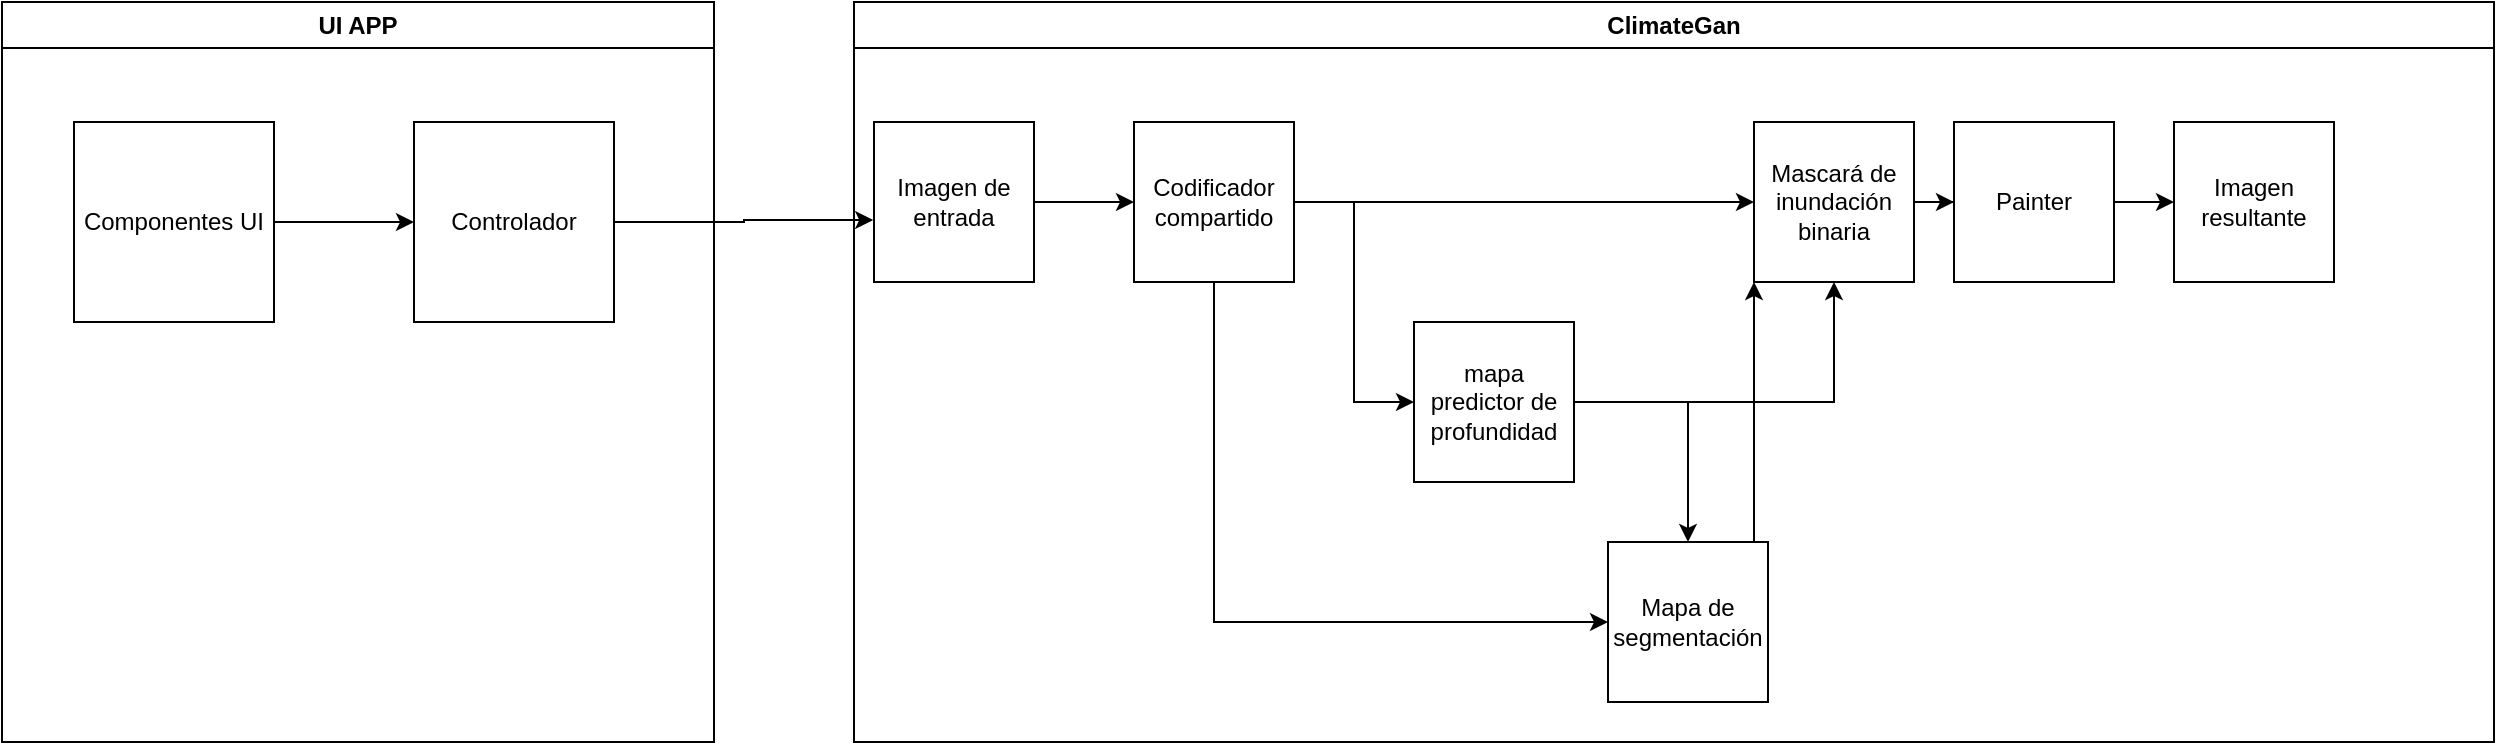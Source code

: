 <mxfile version="20.6.0" type="github">
  <diagram id="PkX0n2hHhriyE0iEJCN8" name="Página-1">
    <mxGraphModel dx="1767" dy="960" grid="1" gridSize="10" guides="1" tooltips="1" connect="1" arrows="1" fold="1" page="1" pageScale="1" pageWidth="827" pageHeight="1169" math="0" shadow="0">
      <root>
        <mxCell id="0" />
        <mxCell id="1" parent="0" />
        <mxCell id="YIxzeGBdhdy5ok2xbN9M-1" value="UI APP" style="swimlane;whiteSpace=wrap;html=1;" vertex="1" parent="1">
          <mxGeometry x="24" y="110" width="356" height="370" as="geometry" />
        </mxCell>
        <mxCell id="YIxzeGBdhdy5ok2xbN9M-25" style="edgeStyle=orthogonalEdgeStyle;rounded=0;orthogonalLoop=1;jettySize=auto;html=1;entryX=0;entryY=0.5;entryDx=0;entryDy=0;" edge="1" parent="YIxzeGBdhdy5ok2xbN9M-1" source="YIxzeGBdhdy5ok2xbN9M-21" target="YIxzeGBdhdy5ok2xbN9M-22">
          <mxGeometry relative="1" as="geometry" />
        </mxCell>
        <mxCell id="YIxzeGBdhdy5ok2xbN9M-21" value="Componentes UI" style="whiteSpace=wrap;html=1;aspect=fixed;" vertex="1" parent="YIxzeGBdhdy5ok2xbN9M-1">
          <mxGeometry x="36" y="60" width="100" height="100" as="geometry" />
        </mxCell>
        <mxCell id="YIxzeGBdhdy5ok2xbN9M-22" value="Controlador" style="whiteSpace=wrap;html=1;aspect=fixed;" vertex="1" parent="YIxzeGBdhdy5ok2xbN9M-1">
          <mxGeometry x="206" y="60" width="100" height="100" as="geometry" />
        </mxCell>
        <mxCell id="YIxzeGBdhdy5ok2xbN9M-2" value="ClimateGan" style="swimlane;whiteSpace=wrap;html=1;" vertex="1" parent="1">
          <mxGeometry x="450" y="110" width="820" height="370" as="geometry" />
        </mxCell>
        <mxCell id="YIxzeGBdhdy5ok2xbN9M-7" style="edgeStyle=orthogonalEdgeStyle;rounded=0;orthogonalLoop=1;jettySize=auto;html=1;entryX=0;entryY=0.5;entryDx=0;entryDy=0;" edge="1" parent="YIxzeGBdhdy5ok2xbN9M-2" source="YIxzeGBdhdy5ok2xbN9M-3" target="YIxzeGBdhdy5ok2xbN9M-4">
          <mxGeometry relative="1" as="geometry" />
        </mxCell>
        <mxCell id="YIxzeGBdhdy5ok2xbN9M-8" style="edgeStyle=orthogonalEdgeStyle;rounded=0;orthogonalLoop=1;jettySize=auto;html=1;entryX=0;entryY=0.5;entryDx=0;entryDy=0;exitX=0.5;exitY=1;exitDx=0;exitDy=0;" edge="1" parent="YIxzeGBdhdy5ok2xbN9M-2" source="YIxzeGBdhdy5ok2xbN9M-3" target="YIxzeGBdhdy5ok2xbN9M-6">
          <mxGeometry relative="1" as="geometry">
            <Array as="points">
              <mxPoint x="180" y="310" />
            </Array>
          </mxGeometry>
        </mxCell>
        <mxCell id="YIxzeGBdhdy5ok2xbN9M-11" style="edgeStyle=orthogonalEdgeStyle;rounded=0;orthogonalLoop=1;jettySize=auto;html=1;" edge="1" parent="YIxzeGBdhdy5ok2xbN9M-2" source="YIxzeGBdhdy5ok2xbN9M-3" target="YIxzeGBdhdy5ok2xbN9M-10">
          <mxGeometry relative="1" as="geometry" />
        </mxCell>
        <mxCell id="YIxzeGBdhdy5ok2xbN9M-3" value="Codificador compartido" style="whiteSpace=wrap;html=1;aspect=fixed;" vertex="1" parent="YIxzeGBdhdy5ok2xbN9M-2">
          <mxGeometry x="140" y="60" width="80" height="80" as="geometry" />
        </mxCell>
        <mxCell id="YIxzeGBdhdy5ok2xbN9M-9" style="edgeStyle=orthogonalEdgeStyle;rounded=0;orthogonalLoop=1;jettySize=auto;html=1;" edge="1" parent="YIxzeGBdhdy5ok2xbN9M-2" source="YIxzeGBdhdy5ok2xbN9M-4" target="YIxzeGBdhdy5ok2xbN9M-6">
          <mxGeometry relative="1" as="geometry" />
        </mxCell>
        <mxCell id="YIxzeGBdhdy5ok2xbN9M-12" style="edgeStyle=orthogonalEdgeStyle;rounded=0;orthogonalLoop=1;jettySize=auto;html=1;entryX=0.5;entryY=1;entryDx=0;entryDy=0;" edge="1" parent="YIxzeGBdhdy5ok2xbN9M-2" source="YIxzeGBdhdy5ok2xbN9M-4" target="YIxzeGBdhdy5ok2xbN9M-10">
          <mxGeometry relative="1" as="geometry" />
        </mxCell>
        <mxCell id="YIxzeGBdhdy5ok2xbN9M-4" value="mapa predictor de profundidad" style="whiteSpace=wrap;html=1;aspect=fixed;" vertex="1" parent="YIxzeGBdhdy5ok2xbN9M-2">
          <mxGeometry x="280" y="160" width="80" height="80" as="geometry" />
        </mxCell>
        <mxCell id="YIxzeGBdhdy5ok2xbN9M-13" style="edgeStyle=orthogonalEdgeStyle;rounded=0;orthogonalLoop=1;jettySize=auto;html=1;" edge="1" parent="YIxzeGBdhdy5ok2xbN9M-2" source="YIxzeGBdhdy5ok2xbN9M-6" target="YIxzeGBdhdy5ok2xbN9M-10">
          <mxGeometry relative="1" as="geometry">
            <Array as="points">
              <mxPoint x="450" y="300" />
            </Array>
          </mxGeometry>
        </mxCell>
        <mxCell id="YIxzeGBdhdy5ok2xbN9M-6" value="Mapa de segmentación" style="whiteSpace=wrap;html=1;aspect=fixed;" vertex="1" parent="YIxzeGBdhdy5ok2xbN9M-2">
          <mxGeometry x="377" y="270" width="80" height="80" as="geometry" />
        </mxCell>
        <mxCell id="YIxzeGBdhdy5ok2xbN9M-15" style="edgeStyle=orthogonalEdgeStyle;rounded=0;orthogonalLoop=1;jettySize=auto;html=1;entryX=0;entryY=0.5;entryDx=0;entryDy=0;" edge="1" parent="YIxzeGBdhdy5ok2xbN9M-2" source="YIxzeGBdhdy5ok2xbN9M-10" target="YIxzeGBdhdy5ok2xbN9M-14">
          <mxGeometry relative="1" as="geometry" />
        </mxCell>
        <mxCell id="YIxzeGBdhdy5ok2xbN9M-10" value="Mascará de inundación binaria" style="whiteSpace=wrap;html=1;aspect=fixed;" vertex="1" parent="YIxzeGBdhdy5ok2xbN9M-2">
          <mxGeometry x="450" y="60" width="80" height="80" as="geometry" />
        </mxCell>
        <mxCell id="YIxzeGBdhdy5ok2xbN9M-17" style="edgeStyle=orthogonalEdgeStyle;rounded=0;orthogonalLoop=1;jettySize=auto;html=1;entryX=0;entryY=0.5;entryDx=0;entryDy=0;" edge="1" parent="YIxzeGBdhdy5ok2xbN9M-2" source="YIxzeGBdhdy5ok2xbN9M-14">
          <mxGeometry relative="1" as="geometry">
            <mxPoint x="660" y="100" as="targetPoint" />
          </mxGeometry>
        </mxCell>
        <mxCell id="YIxzeGBdhdy5ok2xbN9M-14" value="Painter" style="whiteSpace=wrap;html=1;aspect=fixed;" vertex="1" parent="YIxzeGBdhdy5ok2xbN9M-2">
          <mxGeometry x="550" y="60" width="80" height="80" as="geometry" />
        </mxCell>
        <mxCell id="YIxzeGBdhdy5ok2xbN9M-18" value="Imagen resultante" style="whiteSpace=wrap;html=1;aspect=fixed;" vertex="1" parent="YIxzeGBdhdy5ok2xbN9M-2">
          <mxGeometry x="660" y="60" width="80" height="80" as="geometry" />
        </mxCell>
        <mxCell id="YIxzeGBdhdy5ok2xbN9M-20" style="edgeStyle=orthogonalEdgeStyle;rounded=0;orthogonalLoop=1;jettySize=auto;html=1;entryX=0;entryY=0.5;entryDx=0;entryDy=0;" edge="1" parent="YIxzeGBdhdy5ok2xbN9M-2" source="YIxzeGBdhdy5ok2xbN9M-19" target="YIxzeGBdhdy5ok2xbN9M-3">
          <mxGeometry relative="1" as="geometry" />
        </mxCell>
        <mxCell id="YIxzeGBdhdy5ok2xbN9M-19" value="Imagen de entrada" style="whiteSpace=wrap;html=1;aspect=fixed;" vertex="1" parent="YIxzeGBdhdy5ok2xbN9M-2">
          <mxGeometry x="10" y="60" width="80" height="80" as="geometry" />
        </mxCell>
        <mxCell id="YIxzeGBdhdy5ok2xbN9M-26" style="edgeStyle=orthogonalEdgeStyle;rounded=0;orthogonalLoop=1;jettySize=auto;html=1;entryX=-0.005;entryY=0.613;entryDx=0;entryDy=0;entryPerimeter=0;" edge="1" parent="1" source="YIxzeGBdhdy5ok2xbN9M-22" target="YIxzeGBdhdy5ok2xbN9M-19">
          <mxGeometry relative="1" as="geometry" />
        </mxCell>
      </root>
    </mxGraphModel>
  </diagram>
</mxfile>
